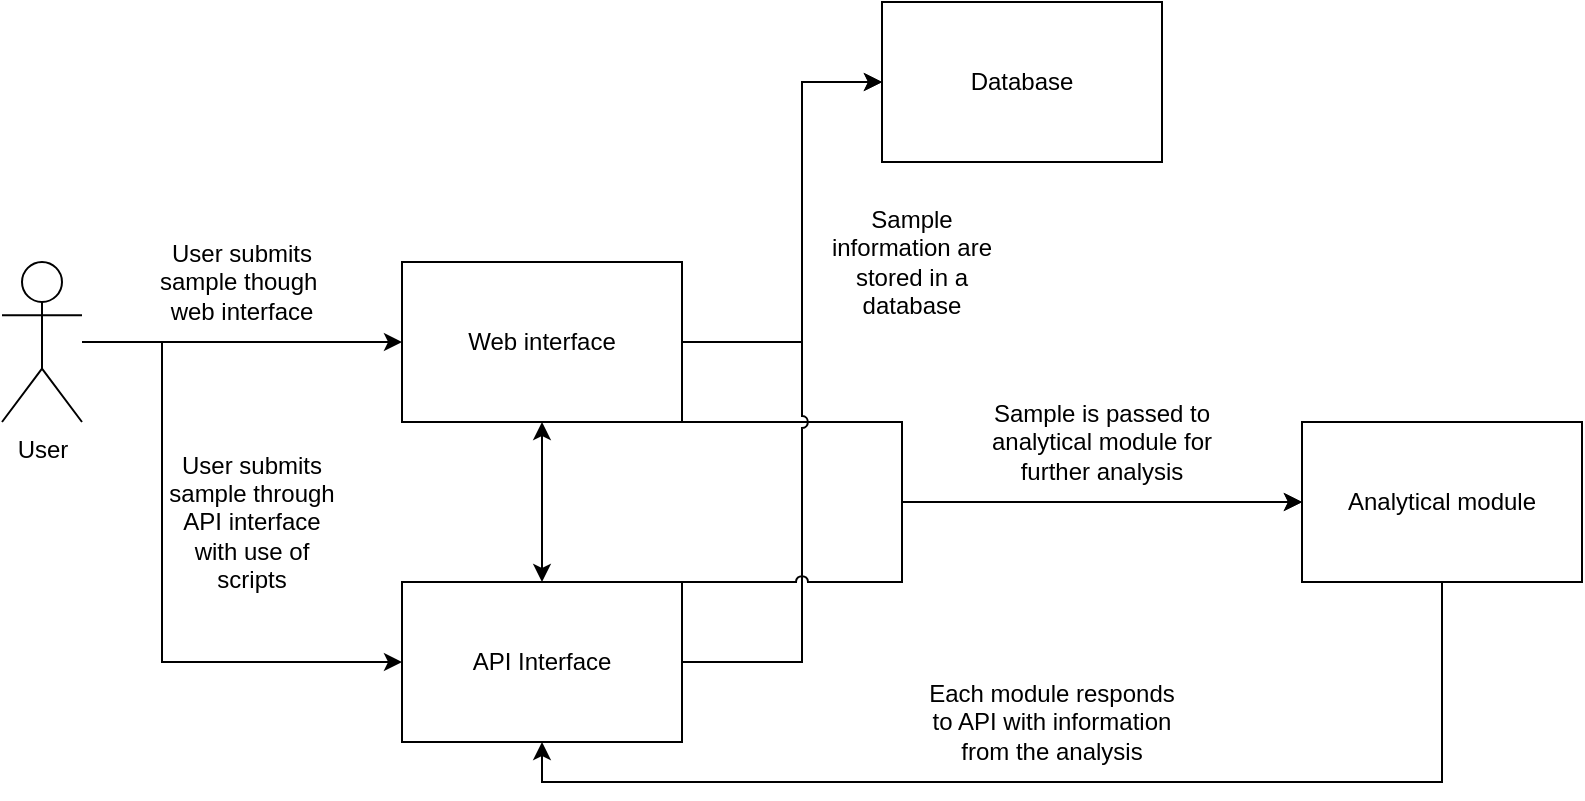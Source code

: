 <mxfile version="14.1.8" type="device"><diagram id="W8UeEvsXQq-DwTWtVvR4" name="Page-1"><mxGraphModel dx="1422" dy="852" grid="1" gridSize="10" guides="1" tooltips="1" connect="1" arrows="1" fold="1" page="1" pageScale="1" pageWidth="850" pageHeight="1100" math="0" shadow="0"><root><mxCell id="0"/><mxCell id="1" parent="0"/><mxCell id="EDcm7CRXWkrpy6Ru3t7U-7" style="edgeStyle=orthogonalEdgeStyle;rounded=0;orthogonalLoop=1;jettySize=auto;html=1;entryX=0;entryY=0.5;entryDx=0;entryDy=0;" parent="1" source="EDcm7CRXWkrpy6Ru3t7U-4" target="EDcm7CRXWkrpy6Ru3t7U-6" edge="1"><mxGeometry relative="1" as="geometry"/></mxCell><mxCell id="EDcm7CRXWkrpy6Ru3t7U-14" style="edgeStyle=orthogonalEdgeStyle;rounded=0;orthogonalLoop=1;jettySize=auto;html=1;entryX=0;entryY=0.5;entryDx=0;entryDy=0;" parent="1" source="EDcm7CRXWkrpy6Ru3t7U-4" target="EDcm7CRXWkrpy6Ru3t7U-9" edge="1"><mxGeometry relative="1" as="geometry"><Array as="points"><mxPoint x="120" y="440"/><mxPoint x="120" y="600"/></Array></mxGeometry></mxCell><mxCell id="EDcm7CRXWkrpy6Ru3t7U-4" value="User" style="shape=umlActor;verticalLabelPosition=bottom;verticalAlign=top;html=1;outlineConnect=0;" parent="1" vertex="1"><mxGeometry x="40" y="400" width="40" height="80" as="geometry"/></mxCell><mxCell id="EDcm7CRXWkrpy6Ru3t7U-17" style="edgeStyle=orthogonalEdgeStyle;rounded=0;orthogonalLoop=1;jettySize=auto;html=1;entryX=0;entryY=0.5;entryDx=0;entryDy=0;jumpStyle=none;" parent="1" source="EDcm7CRXWkrpy6Ru3t7U-6" target="EDcm7CRXWkrpy6Ru3t7U-16" edge="1"><mxGeometry relative="1" as="geometry"><Array as="points"><mxPoint x="440" y="440"/><mxPoint x="440" y="310"/></Array></mxGeometry></mxCell><mxCell id="EDcm7CRXWkrpy6Ru3t7U-23" style="edgeStyle=orthogonalEdgeStyle;rounded=0;orthogonalLoop=1;jettySize=auto;html=1;entryX=0;entryY=0.5;entryDx=0;entryDy=0;" parent="1" source="EDcm7CRXWkrpy6Ru3t7U-6" target="EDcm7CRXWkrpy6Ru3t7U-22" edge="1"><mxGeometry relative="1" as="geometry"><Array as="points"><mxPoint x="490" y="480"/><mxPoint x="490" y="520"/></Array></mxGeometry></mxCell><mxCell id="EDcm7CRXWkrpy6Ru3t7U-6" value="Web interface" style="rounded=0;whiteSpace=wrap;html=1;" parent="1" vertex="1"><mxGeometry x="240" y="400" width="140" height="80" as="geometry"/></mxCell><mxCell id="EDcm7CRXWkrpy6Ru3t7U-8" value="User submits sample though&amp;nbsp; web interface" style="text;html=1;strokeColor=none;fillColor=none;align=center;verticalAlign=middle;whiteSpace=wrap;rounded=0;" parent="1" vertex="1"><mxGeometry x="110" y="400" width="100" height="20" as="geometry"/></mxCell><mxCell id="EDcm7CRXWkrpy6Ru3t7U-18" style="edgeStyle=orthogonalEdgeStyle;rounded=0;orthogonalLoop=1;jettySize=auto;html=1;entryX=0;entryY=0.5;entryDx=0;entryDy=0;shadow=0;jumpStyle=arc;" parent="1" source="EDcm7CRXWkrpy6Ru3t7U-9" target="EDcm7CRXWkrpy6Ru3t7U-16" edge="1"><mxGeometry relative="1" as="geometry"><Array as="points"><mxPoint x="440" y="600"/><mxPoint x="440" y="310"/></Array></mxGeometry></mxCell><mxCell id="EDcm7CRXWkrpy6Ru3t7U-24" style="edgeStyle=orthogonalEdgeStyle;rounded=0;orthogonalLoop=1;jettySize=auto;html=1;entryX=0;entryY=0.5;entryDx=0;entryDy=0;jumpStyle=arc;" parent="1" source="EDcm7CRXWkrpy6Ru3t7U-9" target="EDcm7CRXWkrpy6Ru3t7U-22" edge="1"><mxGeometry relative="1" as="geometry"><Array as="points"><mxPoint x="490" y="560"/><mxPoint x="490" y="520"/></Array></mxGeometry></mxCell><mxCell id="EDcm7CRXWkrpy6Ru3t7U-9" value="API Interface" style="rounded=0;whiteSpace=wrap;html=1;" parent="1" vertex="1"><mxGeometry x="240" y="560" width="140" height="80" as="geometry"/></mxCell><mxCell id="EDcm7CRXWkrpy6Ru3t7U-11" value="" style="endArrow=classic;startArrow=classic;html=1;entryX=0.5;entryY=1;entryDx=0;entryDy=0;exitX=0.5;exitY=0;exitDx=0;exitDy=0;" parent="1" source="EDcm7CRXWkrpy6Ru3t7U-9" target="EDcm7CRXWkrpy6Ru3t7U-6" edge="1"><mxGeometry width="50" height="50" relative="1" as="geometry"><mxPoint x="500" y="430" as="sourcePoint"/><mxPoint x="550" y="380" as="targetPoint"/></mxGeometry></mxCell><mxCell id="EDcm7CRXWkrpy6Ru3t7U-15" value="User submits sample through API interface with use of scripts" style="text;html=1;strokeColor=none;fillColor=none;align=center;verticalAlign=middle;whiteSpace=wrap;rounded=0;" parent="1" vertex="1"><mxGeometry x="120" y="520" width="90" height="20" as="geometry"/></mxCell><mxCell id="EDcm7CRXWkrpy6Ru3t7U-16" value="Database" style="rounded=0;whiteSpace=wrap;html=1;" parent="1" vertex="1"><mxGeometry x="480" y="270" width="140" height="80" as="geometry"/></mxCell><mxCell id="EDcm7CRXWkrpy6Ru3t7U-19" value="Sample information are stored in a database" style="text;html=1;strokeColor=none;fillColor=none;align=center;verticalAlign=middle;whiteSpace=wrap;rounded=0;" parent="1" vertex="1"><mxGeometry x="450" y="390" width="90" height="20" as="geometry"/></mxCell><mxCell id="EDcm7CRXWkrpy6Ru3t7U-20" style="edgeStyle=orthogonalEdgeStyle;rounded=0;orthogonalLoop=1;jettySize=auto;html=1;exitX=0.5;exitY=1;exitDx=0;exitDy=0;" parent="1" source="EDcm7CRXWkrpy6Ru3t7U-19" target="EDcm7CRXWkrpy6Ru3t7U-19" edge="1"><mxGeometry relative="1" as="geometry"/></mxCell><mxCell id="EDcm7CRXWkrpy6Ru3t7U-26" style="edgeStyle=orthogonalEdgeStyle;rounded=0;orthogonalLoop=1;jettySize=auto;html=1;entryX=0.5;entryY=1;entryDx=0;entryDy=0;" parent="1" source="EDcm7CRXWkrpy6Ru3t7U-22" target="EDcm7CRXWkrpy6Ru3t7U-9" edge="1"><mxGeometry relative="1" as="geometry"><mxPoint x="320" y="650" as="targetPoint"/><Array as="points"><mxPoint x="760" y="660"/><mxPoint x="310" y="660"/></Array></mxGeometry></mxCell><mxCell id="EDcm7CRXWkrpy6Ru3t7U-22" value="Analytical module" style="rounded=0;whiteSpace=wrap;html=1;" parent="1" vertex="1"><mxGeometry x="690" y="480" width="140" height="80" as="geometry"/></mxCell><mxCell id="EDcm7CRXWkrpy6Ru3t7U-25" value="Sample is passed to analytical module for further analysis" style="text;html=1;strokeColor=none;fillColor=none;align=center;verticalAlign=middle;whiteSpace=wrap;rounded=0;" parent="1" vertex="1"><mxGeometry x="520" y="470" width="140" height="40" as="geometry"/></mxCell><mxCell id="EDcm7CRXWkrpy6Ru3t7U-27" value="Each module responds to API with information from the analysis" style="text;html=1;strokeColor=none;fillColor=none;align=center;verticalAlign=middle;whiteSpace=wrap;rounded=0;" parent="1" vertex="1"><mxGeometry x="500" y="620" width="130" height="20" as="geometry"/></mxCell></root></mxGraphModel></diagram></mxfile>